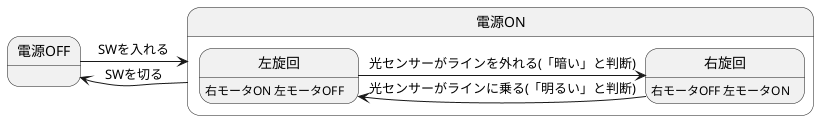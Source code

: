 @startuml 演習6-5-3
state 電源OFF
state 電源ON{
    state 右旋回:右モータOFF 左モータON 
    state 左旋回:右モータON 左モータOFF
}

電源OFF -> 電源ON :SWを入れる
電源OFF <- 電源ON :SWを切る
左旋回 -> 右旋回 :光センサーがラインを外れる(「暗い」と判断)
左旋回 <- 右旋回 :光センサーがラインに乗る(「明るい」と判断)
@enduml